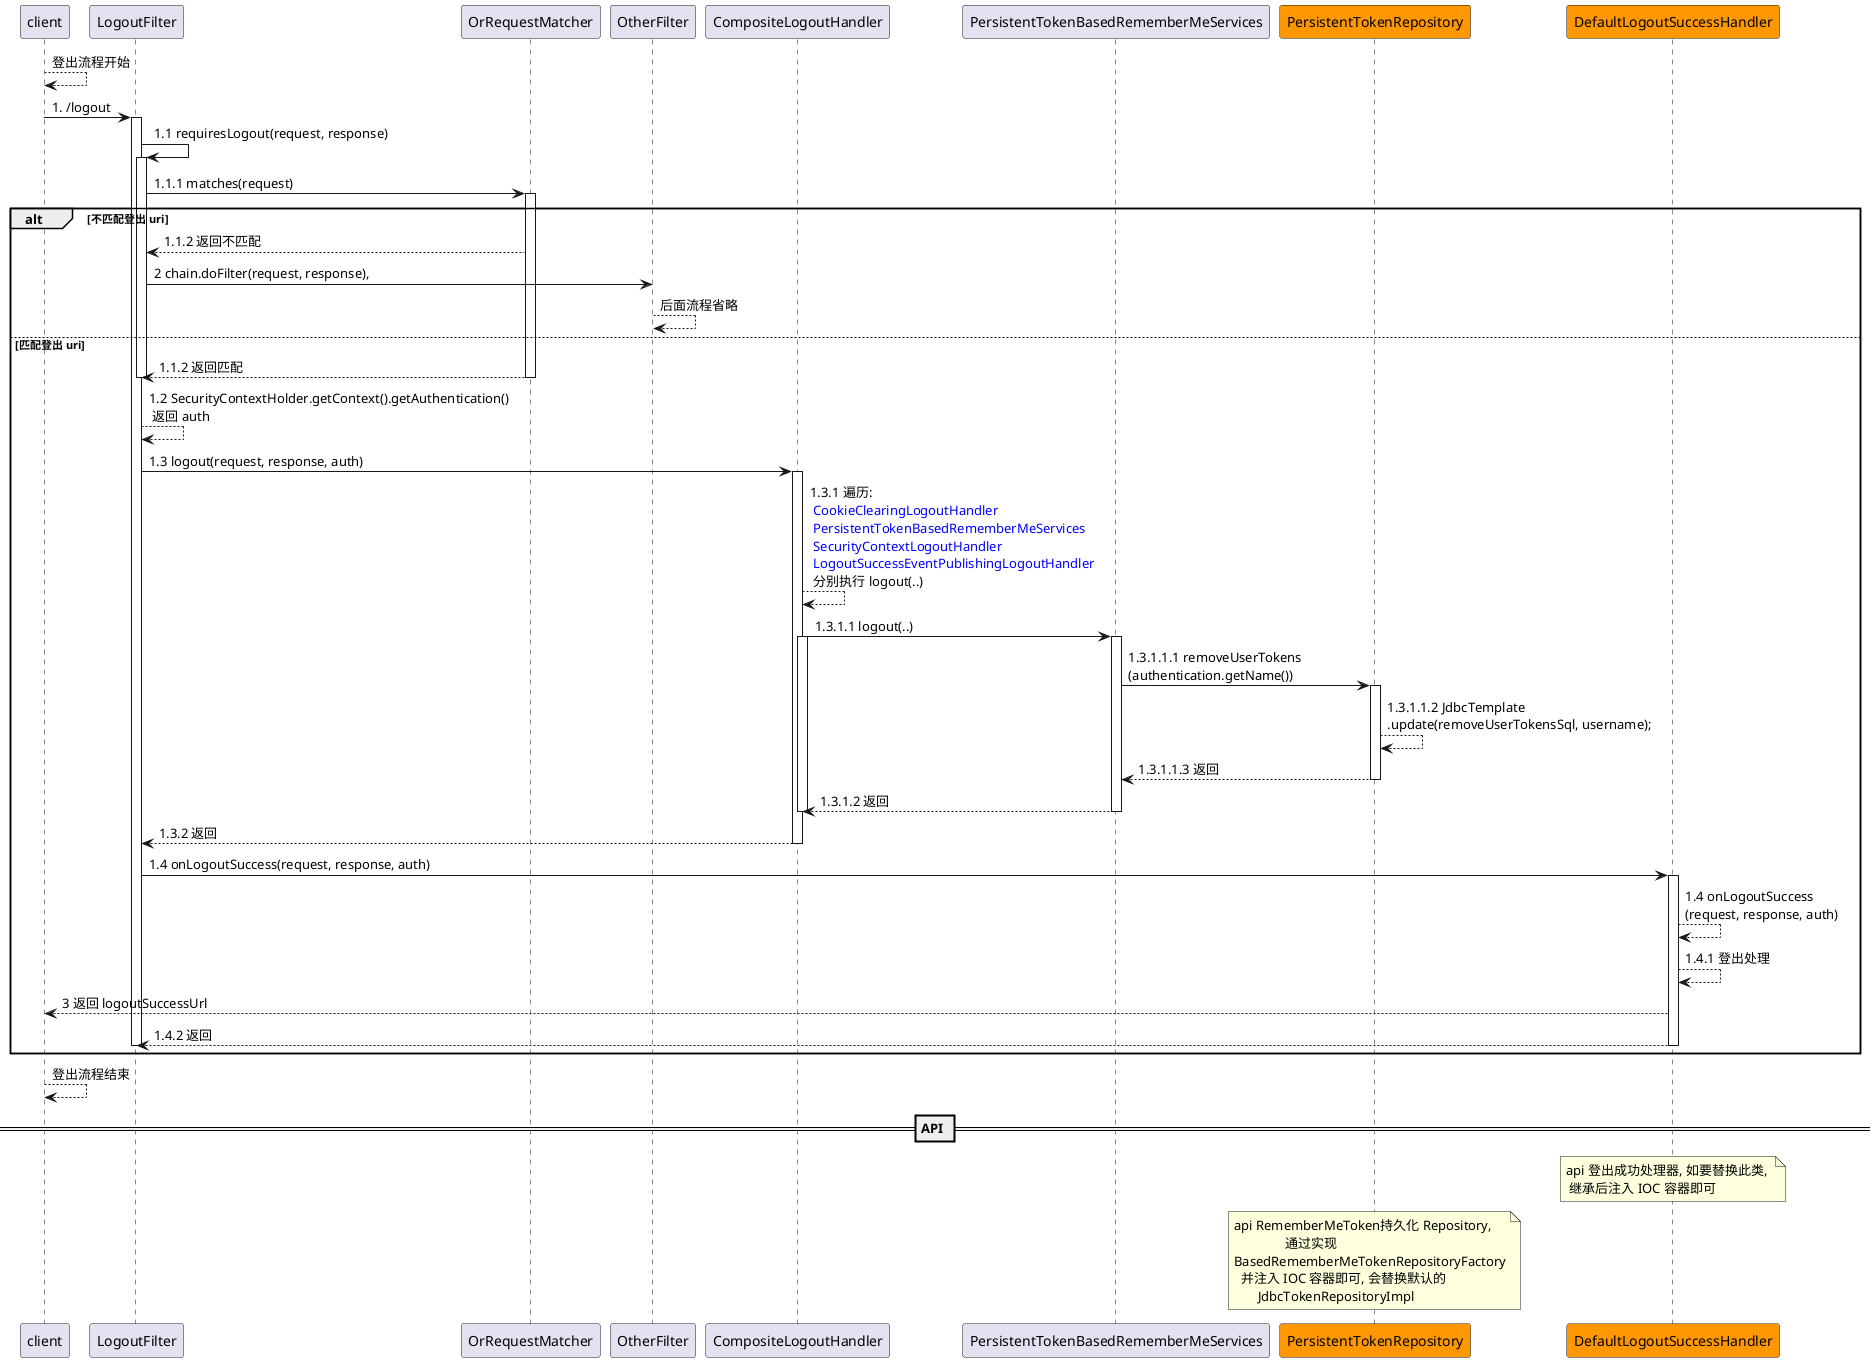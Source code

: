 @startuml

client --> client: 登出流程开始

client -> LogoutFilter: 1. /logout
activate LogoutFilter
LogoutFilter -> LogoutFilter: 1.1 requiresLogout(request, response)
activate LogoutFilter
LogoutFilter -> OrRequestMatcher: 1.1.1 matches(request)
activate OrRequestMatcher
alt 不匹配登出 uri
OrRequestMatcher --> LogoutFilter: 1.1.2 返回不匹配
LogoutFilter -> OtherFilter: 2 chain.doFilter(request, response),
OtherFilter --> OtherFilter: 后面流程省略
else 匹配登出 uri
OrRequestMatcher --> LogoutFilter: 1.1.2 返回匹配
deactivate OrRequestMatcher
deactivate LogoutFilter
LogoutFilter --> LogoutFilter: 1.2 SecurityContextHolder.getContext().getAuthentication()\n 返回 auth
LogoutFilter -> CompositeLogoutHandler: 1.3 logout(request, response, auth)
activate CompositeLogoutHandler
CompositeLogoutHandler --> CompositeLogoutHandler: 1.3.1 遍历:\n\
 <font color=blue>CookieClearingLogoutHandler\n\
 <font color=blue>PersistentTokenBasedRememberMeServices\n\
 <font color=blue>SecurityContextLogoutHandler\n\
 <font color=blue>LogoutSuccessEventPublishingLogoutHandler\n\
 分别执行 logout(..)

CompositeLogoutHandler -> PersistentTokenBasedRememberMeServices: 1.3.1.1 logout(..)
activate CompositeLogoutHandler
activate PersistentTokenBasedRememberMeServices
participant PersistentTokenRepository #ff9800
PersistentTokenBasedRememberMeServices -> PersistentTokenRepository: 1.3.1.1.1 removeUserTokens\n\
(authentication.getName())
activate PersistentTokenRepository
PersistentTokenRepository --> PersistentTokenRepository: 1.3.1.1.2 JdbcTemplate\n\
.update(removeUserTokensSql, username);
PersistentTokenRepository --> PersistentTokenBasedRememberMeServices: 1.3.1.1.3 返回
deactivate PersistentTokenRepository
PersistentTokenBasedRememberMeServices --> CompositeLogoutHandler: 1.3.1.2 返回
deactivate PersistentTokenBasedRememberMeServices
deactivate CompositeLogoutHandler
CompositeLogoutHandler --> LogoutFilter: 1.3.2 返回
deactivate CompositeLogoutHandler
participant DefaultLogoutSuccessHandler #ff9800
LogoutFilter -> DefaultLogoutSuccessHandler: 1.4 onLogoutSuccess(request, response, auth)
activate DefaultLogoutSuccessHandler
DefaultLogoutSuccessHandler --> DefaultLogoutSuccessHandler: 1.4 onLogoutSuccess\n(request, response, auth)
DefaultLogoutSuccessHandler --> DefaultLogoutSuccessHandler: 1.4.1 登出处理
DefaultLogoutSuccessHandler --> client: 3 返回 logoutSuccessUrl
DefaultLogoutSuccessHandler --> LogoutFilter: 1.4.2 返回
deactivate DefaultLogoutSuccessHandler
deactivate LogoutFilter
end


client --> client: 登出流程结束

== API ==
note over DefaultLogoutSuccessHandler: api 登出成功处理器, 如要替换此类, \n 继承后注入 IOC 容器即可
note over PersistentTokenRepository: api RememberMeToken持久化 Repository,\n\
               通过实现\n\
BasedRememberMeTokenRepositoryFactory\n\
  并注入 IOC 容器即可, 会替换默认的\n\
       JdbcTokenRepositoryImpl

@enduml